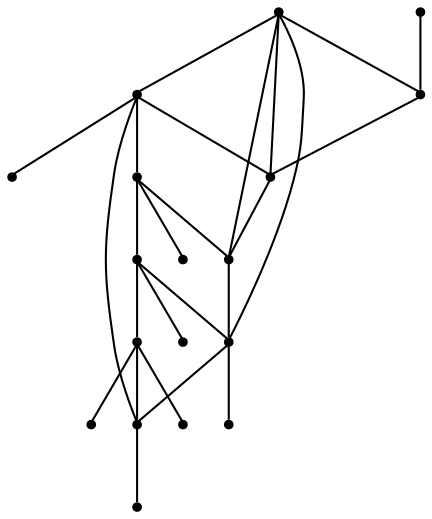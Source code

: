 graph {
  node [shape=point,comment="{\"directed\":false,\"doi\":\"10.1007/978-3-030-92931-2_1\",\"figure\":\"6 (3)\"}"]

  v0 [pos="1097.8498347187342,623.9326187675013"]
  v1 [pos="1020.3625150340938,663.054976868342"]
  v2 [pos="1097.8498347187342,702.1774621444594"]
  v3 [pos="1020.3625150340938,741.2998202453"]
  v4 [pos="1097.8498347187342,780.4263751302738"]
  v5 [pos="1097.8498347187342,858.6671488983754"]
  v6 [pos="1097.8498347187342,936.9119922753335"]
  v7 [pos="1097.8498347187342,1015.1568356522915"]
  v8 [pos="787.8921623090368,623.9326187675013"]
  v9 [pos="787.8921623090368,702.1774621444594"]
  v10 [pos="865.3836788292451,663.054976868342"]
  v11 [pos="787.8921623090368,780.4263751302738"]
  v12 [pos="865.3836788292451,741.2998202453"]
  v13 [pos="787.8921623090367,858.6671488983754"]
  v14 [pos="865.3836788292451,819.544663622258"]
  v15 [pos="787.8921623090368,936.9119922753335"]
  v16 [pos="865.3836788292451,897.7937037833492"]
  v17 [pos="787.8921623090367,1015.1568356522915"]

  v0 -- v1 [id="-1",pos="1097.8498347187342,623.9326187675013 1020.3625150340938,663.054976868342 1020.3625150340938,663.054976868342 1020.3625150340938,663.054976868342"]
  v17 -- v4 [id="-2",pos="787.8921623090367,1015.1568356522915 1097.8498347187342,780.4263751302738 1097.8498347187342,780.4263751302738 1097.8498347187342,780.4263751302738"]
  v17 -- v6 [id="-3",pos="787.8921623090367,1015.1568356522915 1097.8498347187342,936.9119922753335 1097.8498347187342,936.9119922753335 1097.8498347187342,936.9119922753335"]
  v17 -- v15 [id="-4",pos="787.8921623090367,1015.1568356522915 787.8921623090368,936.9119922753335 787.8921623090368,936.9119922753335 787.8921623090368,936.9119922753335"]
  v15 -- v13 [id="-5",pos="787.8921623090368,936.9119922753335 787.8921623090367,858.6671488983754 787.8921623090367,858.6671488983754 787.8921623090367,858.6671488983754"]
  v13 -- v11 [id="-6",pos="787.8921623090367,858.6671488983754 787.8921623090368,780.4263751302738 787.8921623090368,780.4263751302738 787.8921623090368,780.4263751302738"]
  v11 -- v9 [id="-7",pos="787.8921623090368,780.4263751302738 787.8921623090368,702.1774621444594 787.8921623090368,702.1774621444594 787.8921623090368,702.1774621444594"]
  v9 -- v8 [id="-8",pos="787.8921623090368,702.1774621444594 787.8921623090368,623.9326187675013 787.8921623090368,623.9326187675013 787.8921623090368,623.9326187675013"]
  v17 -- v5 [id="-10",pos="787.8921623090367,1015.1568356522915 1097.8498347187342,858.6671488983754 1097.8498347187342,858.6671488983754 1097.8498347187342,858.6671488983754"]
  v17 -- v2 [id="-11",pos="787.8921623090367,1015.1568356522915 1097.8498347187342,702.1774621444594 1097.8498347187342,702.1774621444594 1097.8498347187342,702.1774621444594"]
  v15 -- v5 [id="-12",pos="787.8921623090368,936.9119922753335 1097.8498347187342,858.6671488983754 1097.8498347187342,858.6671488983754 1097.8498347187342,858.6671488983754"]
  v15 -- v0 [id="-13",pos="787.8921623090368,936.9119922753335 1097.8498347187342,623.9326187675013 1097.8498347187342,623.9326187675013 1097.8498347187342,623.9326187675013"]
  v15 -- v16 [id="-14",pos="787.8921623090368,936.9119922753335 865.3836788292451,897.7937037833492 865.3836788292451,897.7937037833492 865.3836788292451,897.7937037833492"]
  v13 -- v4 [id="-15",pos="787.8921623090367,858.6671488983754 1097.8498347187342,780.4263751302738 1097.8498347187342,780.4263751302738 1097.8498347187342,780.4263751302738"]
  v13 -- v14 [id="-17",pos="787.8921623090367,858.6671488983754 865.3836788292451,819.544663622258 865.3836788292451,819.544663622258 865.3836788292451,819.544663622258"]
  v11 -- v2 [id="-18",pos="787.8921623090368,780.4263751302738 1097.8498347187342,702.1774621444594 1097.8498347187342,702.1774621444594 1097.8498347187342,702.1774621444594"]
  v11 -- v12 [id="-20",pos="787.8921623090368,780.4263751302738 865.3836788292451,741.2998202453 865.3836788292451,741.2998202453 865.3836788292451,741.2998202453"]
  v9 -- v10 [id="-22",pos="787.8921623090368,702.1774621444594 865.3836788292451,663.054976868342 865.3836788292451,663.054976868342 865.3836788292451,663.054976868342"]
  v9 -- v0 [id="-23",pos="787.8921623090368,702.1774621444594 1097.8498347187342,623.9326187675013 1097.8498347187342,623.9326187675013 1097.8498347187342,623.9326187675013"]
  v2 -- v3 [id="-26",pos="1097.8498347187342,702.1774621444594 1020.3625150340938,741.2998202453 1020.3625150340938,741.2998202453 1020.3625150340938,741.2998202453"]
  v7 -- v6 [id="-27",pos="1097.8498347187342,1015.1568356522915 1097.8498347187342,936.9119922753335 1097.8498347187342,936.9119922753335 1097.8498347187342,936.9119922753335"]
  v6 -- v5 [id="-28",pos="1097.8498347187342,936.9119922753335 1097.8498347187342,858.6671488983754 1097.8498347187342,858.6671488983754 1097.8498347187342,858.6671488983754"]
  v5 -- v4 [id="-29",pos="1097.8498347187342,858.6671488983754 1097.8498347187342,780.4263751302738 1097.8498347187342,780.4263751302738 1097.8498347187342,780.4263751302738"]
  v4 -- v2 [id="-30",pos="1097.8498347187342,780.4263751302738 1097.8498347187342,702.1774621444594 1097.8498347187342,702.1774621444594 1097.8498347187342,702.1774621444594"]
  v2 -- v0 [id="-31",pos="1097.8498347187342,702.1774621444594 1097.8498347187342,623.9326187675013 1097.8498347187342,623.9326187675013 1097.8498347187342,623.9326187675013"]
}